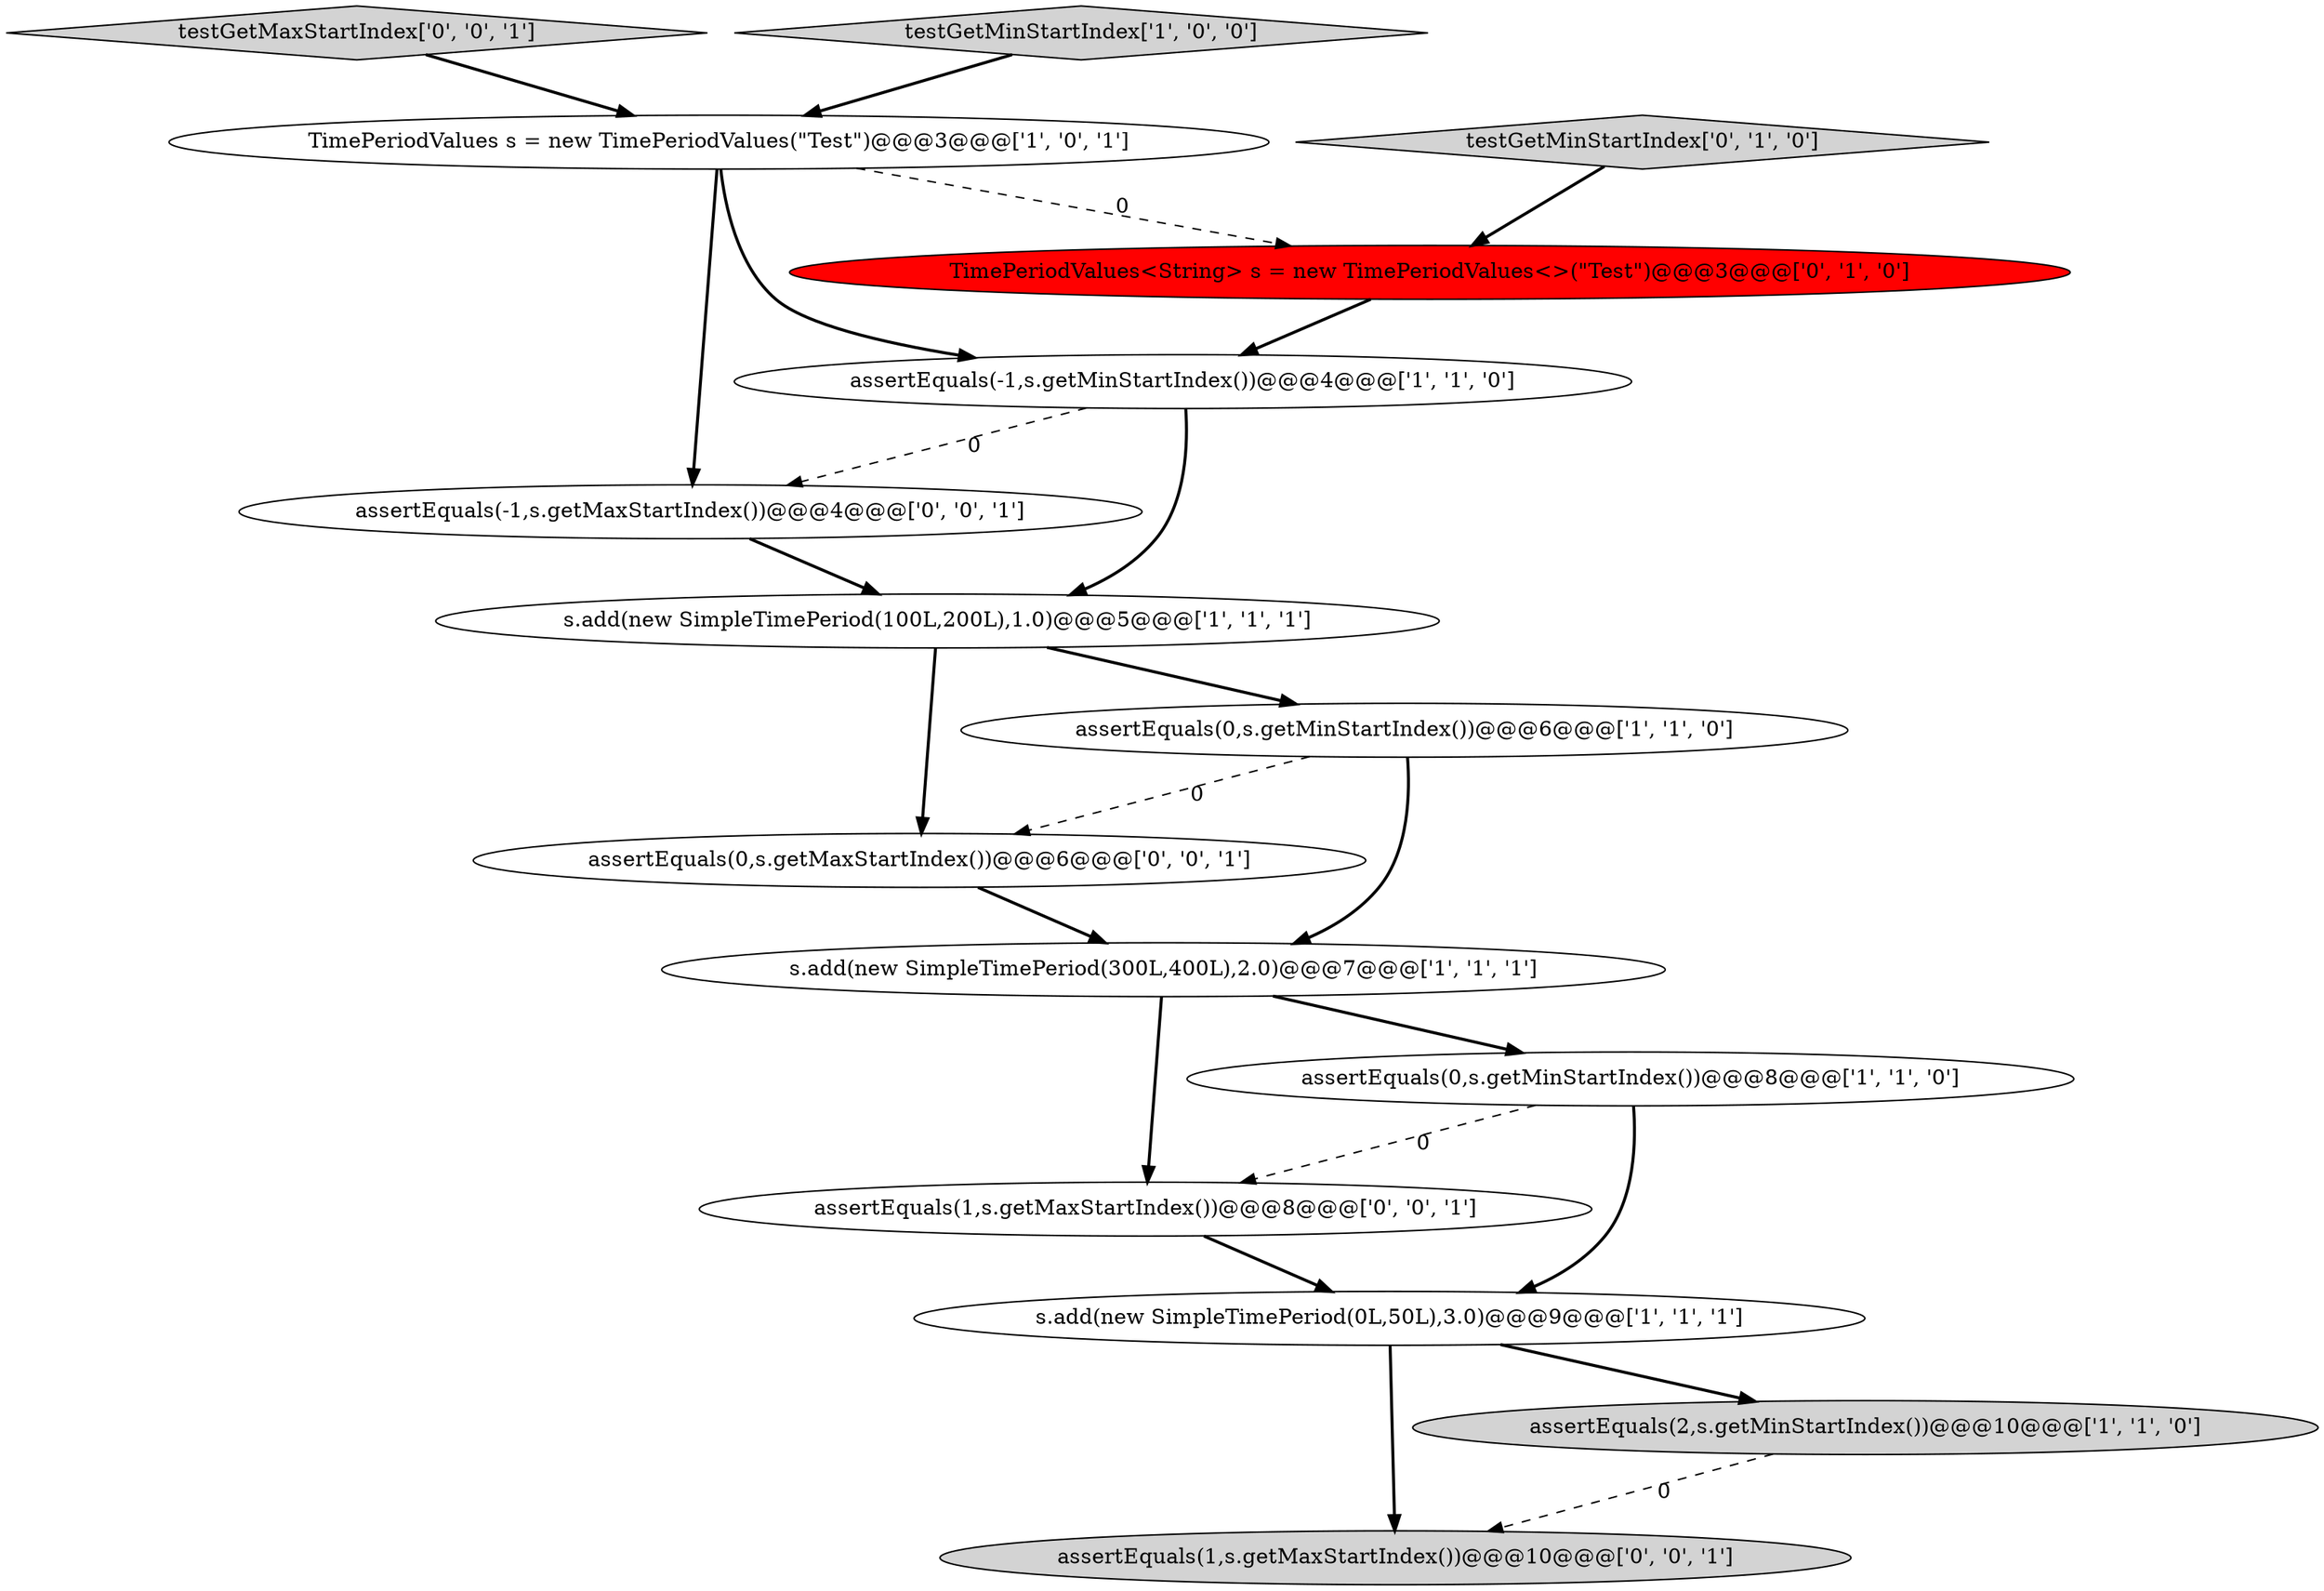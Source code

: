 digraph {
8 [style = filled, label = "s.add(new SimpleTimePeriod(0L,50L),3.0)@@@9@@@['1', '1', '1']", fillcolor = white, shape = ellipse image = "AAA0AAABBB1BBB"];
12 [style = filled, label = "assertEquals(0,s.getMaxStartIndex())@@@6@@@['0', '0', '1']", fillcolor = white, shape = ellipse image = "AAA0AAABBB3BBB"];
7 [style = filled, label = "s.add(new SimpleTimePeriod(100L,200L),1.0)@@@5@@@['1', '1', '1']", fillcolor = white, shape = ellipse image = "AAA0AAABBB1BBB"];
11 [style = filled, label = "testGetMaxStartIndex['0', '0', '1']", fillcolor = lightgray, shape = diamond image = "AAA0AAABBB3BBB"];
3 [style = filled, label = "assertEquals(0,s.getMinStartIndex())@@@6@@@['1', '1', '0']", fillcolor = white, shape = ellipse image = "AAA0AAABBB1BBB"];
15 [style = filled, label = "assertEquals(1,s.getMaxStartIndex())@@@8@@@['0', '0', '1']", fillcolor = white, shape = ellipse image = "AAA0AAABBB3BBB"];
4 [style = filled, label = "TimePeriodValues s = new TimePeriodValues(\"Test\")@@@3@@@['1', '0', '1']", fillcolor = white, shape = ellipse image = "AAA0AAABBB1BBB"];
9 [style = filled, label = "TimePeriodValues<String> s = new TimePeriodValues<>(\"Test\")@@@3@@@['0', '1', '0']", fillcolor = red, shape = ellipse image = "AAA1AAABBB2BBB"];
0 [style = filled, label = "s.add(new SimpleTimePeriod(300L,400L),2.0)@@@7@@@['1', '1', '1']", fillcolor = white, shape = ellipse image = "AAA0AAABBB1BBB"];
14 [style = filled, label = "assertEquals(-1,s.getMaxStartIndex())@@@4@@@['0', '0', '1']", fillcolor = white, shape = ellipse image = "AAA0AAABBB3BBB"];
10 [style = filled, label = "testGetMinStartIndex['0', '1', '0']", fillcolor = lightgray, shape = diamond image = "AAA0AAABBB2BBB"];
13 [style = filled, label = "assertEquals(1,s.getMaxStartIndex())@@@10@@@['0', '0', '1']", fillcolor = lightgray, shape = ellipse image = "AAA0AAABBB3BBB"];
1 [style = filled, label = "testGetMinStartIndex['1', '0', '0']", fillcolor = lightgray, shape = diamond image = "AAA0AAABBB1BBB"];
5 [style = filled, label = "assertEquals(0,s.getMinStartIndex())@@@8@@@['1', '1', '0']", fillcolor = white, shape = ellipse image = "AAA0AAABBB1BBB"];
2 [style = filled, label = "assertEquals(2,s.getMinStartIndex())@@@10@@@['1', '1', '0']", fillcolor = lightgray, shape = ellipse image = "AAA0AAABBB1BBB"];
6 [style = filled, label = "assertEquals(-1,s.getMinStartIndex())@@@4@@@['1', '1', '0']", fillcolor = white, shape = ellipse image = "AAA0AAABBB1BBB"];
5->8 [style = bold, label=""];
1->4 [style = bold, label=""];
4->14 [style = bold, label=""];
4->6 [style = bold, label=""];
7->12 [style = bold, label=""];
11->4 [style = bold, label=""];
6->14 [style = dashed, label="0"];
12->0 [style = bold, label=""];
0->15 [style = bold, label=""];
7->3 [style = bold, label=""];
3->0 [style = bold, label=""];
9->6 [style = bold, label=""];
14->7 [style = bold, label=""];
4->9 [style = dashed, label="0"];
3->12 [style = dashed, label="0"];
8->2 [style = bold, label=""];
2->13 [style = dashed, label="0"];
10->9 [style = bold, label=""];
6->7 [style = bold, label=""];
5->15 [style = dashed, label="0"];
15->8 [style = bold, label=""];
8->13 [style = bold, label=""];
0->5 [style = bold, label=""];
}
